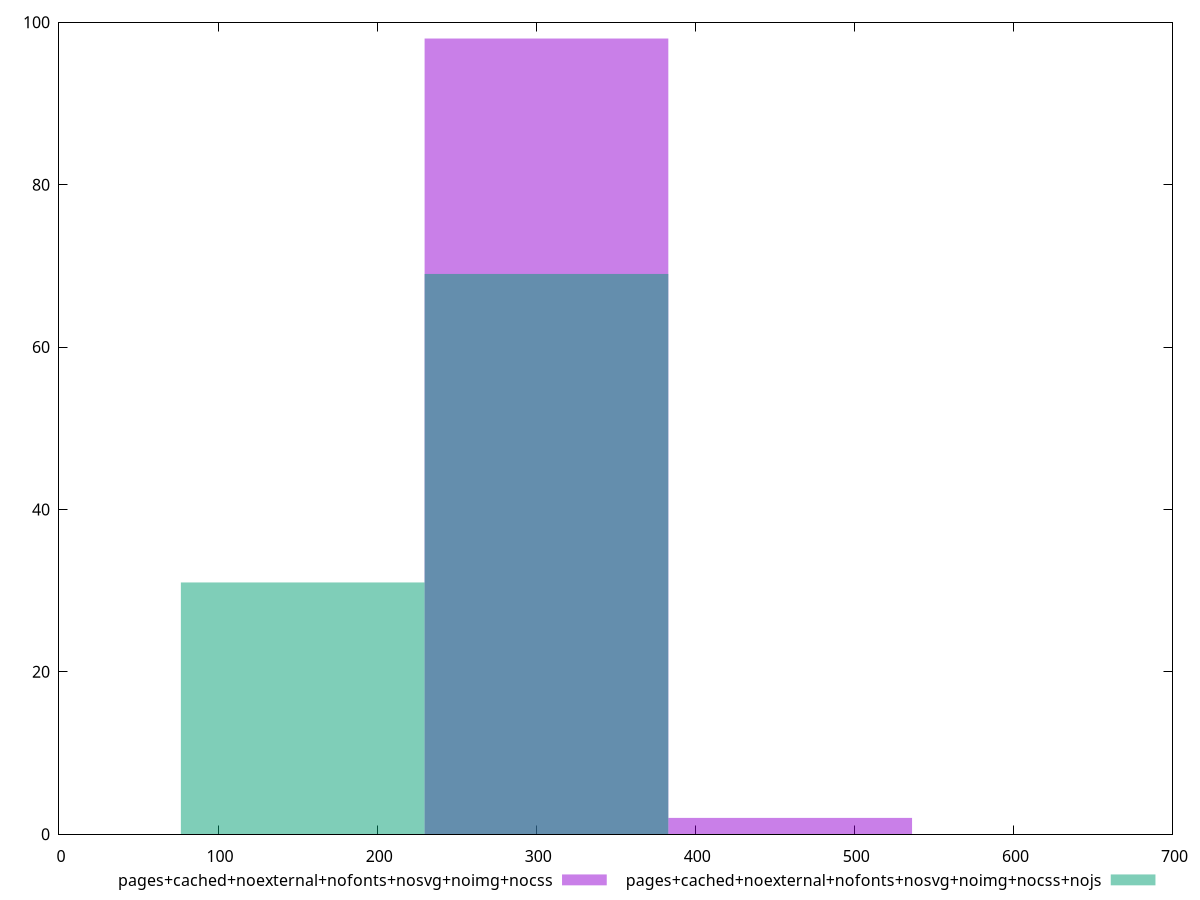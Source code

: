 reset
set terminal svg size 640, 500 enhanced background rgb 'white'
set output "reprap/mainthread-work-breakdown/comparison/histogram/12_vs_13.svg"

$pagesCachedNoexternalNofontsNosvgNoimgNocss <<EOF
306.4434273951004 98
459.66514109265063 2
EOF

$pagesCachedNoexternalNofontsNosvgNoimgNocssNojs <<EOF
153.2217136975502 31
306.4434273951004 69
EOF

set key outside below
set boxwidth 153.2217136975502
set yrange [0:100]
set style fill transparent solid 0.5 noborder

plot \
  $pagesCachedNoexternalNofontsNosvgNoimgNocss title "pages+cached+noexternal+nofonts+nosvg+noimg+nocss" with boxes, \
  $pagesCachedNoexternalNofontsNosvgNoimgNocssNojs title "pages+cached+noexternal+nofonts+nosvg+noimg+nocss+nojs" with boxes, \


reset
